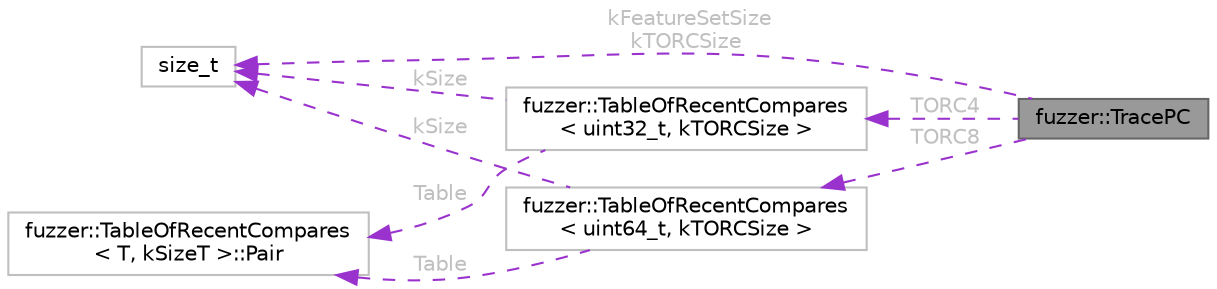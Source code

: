 digraph "fuzzer::TracePC"
{
 // LATEX_PDF_SIZE
  bgcolor="transparent";
  edge [fontname=Helvetica,fontsize=10,labelfontname=Helvetica,labelfontsize=10];
  node [fontname=Helvetica,fontsize=10,shape=box,height=0.2,width=0.4];
  rankdir="LR";
  Node1 [id="Node000001",label="fuzzer::TracePC",height=0.2,width=0.4,color="gray40", fillcolor="grey60", style="filled", fontcolor="black",tooltip=" "];
  Node2 -> Node1 [id="edge1_Node000001_Node000002",dir="back",color="darkorchid3",style="dashed",tooltip=" ",label=" kFeatureSetSize\nkTORCSize",fontcolor="grey" ];
  Node2 [id="Node000002",label="size_t",height=0.2,width=0.4,color="grey75", fillcolor="white", style="filled",tooltip=" "];
  Node3 -> Node1 [id="edge2_Node000001_Node000003",dir="back",color="darkorchid3",style="dashed",tooltip=" ",label=" TORC4",fontcolor="grey" ];
  Node3 [id="Node000003",label="fuzzer::TableOfRecentCompares\l\< uint32_t, kTORCSize \>",height=0.2,width=0.4,color="grey75", fillcolor="white", style="filled",URL="$structfuzzer_1_1TableOfRecentCompares.html",tooltip=" "];
  Node2 -> Node3 [id="edge3_Node000003_Node000002",dir="back",color="darkorchid3",style="dashed",tooltip=" ",label=" kSize",fontcolor="grey" ];
  Node4 -> Node3 [id="edge4_Node000003_Node000004",dir="back",color="darkorchid3",style="dashed",tooltip=" ",label=" Table",fontcolor="grey" ];
  Node4 [id="Node000004",label="fuzzer::TableOfRecentCompares\l\< T, kSizeT \>::Pair",height=0.2,width=0.4,color="grey75", fillcolor="white", style="filled",URL="$structfuzzer_1_1TableOfRecentCompares_1_1Pair.html",tooltip=" "];
  Node5 -> Node1 [id="edge5_Node000001_Node000005",dir="back",color="darkorchid3",style="dashed",tooltip=" ",label=" TORC8",fontcolor="grey" ];
  Node5 [id="Node000005",label="fuzzer::TableOfRecentCompares\l\< uint64_t, kTORCSize \>",height=0.2,width=0.4,color="grey75", fillcolor="white", style="filled",URL="$structfuzzer_1_1TableOfRecentCompares.html",tooltip=" "];
  Node2 -> Node5 [id="edge6_Node000005_Node000002",dir="back",color="darkorchid3",style="dashed",tooltip=" ",label=" kSize",fontcolor="grey" ];
  Node4 -> Node5 [id="edge7_Node000005_Node000004",dir="back",color="darkorchid3",style="dashed",tooltip=" ",label=" Table",fontcolor="grey" ];
}
